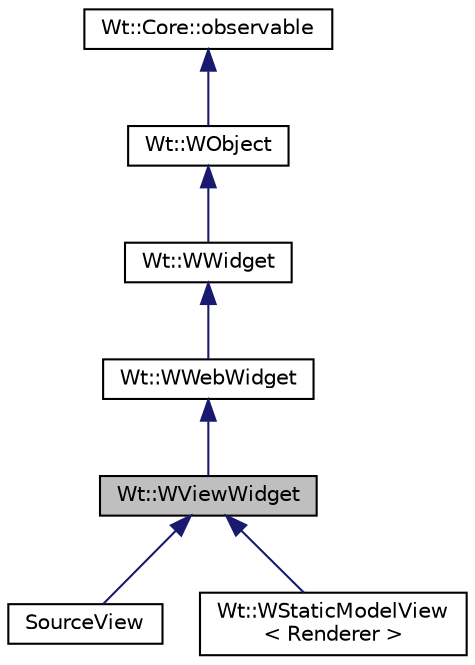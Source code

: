 digraph "Wt::WViewWidget"
{
 // LATEX_PDF_SIZE
  edge [fontname="Helvetica",fontsize="10",labelfontname="Helvetica",labelfontsize="10"];
  node [fontname="Helvetica",fontsize="10",shape=record];
  Node1 [label="Wt::WViewWidget",height=0.2,width=0.4,color="black", fillcolor="grey75", style="filled", fontcolor="black",tooltip="An abstract base class for an MVC view that is rendered using a widget."];
  Node2 -> Node1 [dir="back",color="midnightblue",fontsize="10",style="solid"];
  Node2 [label="Wt::WWebWidget",height=0.2,width=0.4,color="black", fillcolor="white", style="filled",URL="$classWt_1_1WWebWidget.html",tooltip="A base class for widgets with an HTML counterpart."];
  Node3 -> Node2 [dir="back",color="midnightblue",fontsize="10",style="solid"];
  Node3 [label="Wt::WWidget",height=0.2,width=0.4,color="black", fillcolor="white", style="filled",URL="$classWt_1_1WWidget.html",tooltip="The abstract base class for a user-interface component."];
  Node4 -> Node3 [dir="back",color="midnightblue",fontsize="10",style="solid"];
  Node4 [label="Wt::WObject",height=0.2,width=0.4,color="black", fillcolor="white", style="filled",URL="$classWt_1_1WObject.html",tooltip="A base class for objects that participate in the signal/slot system."];
  Node5 -> Node4 [dir="back",color="midnightblue",fontsize="10",style="solid"];
  Node5 [label="Wt::Core::observable",height=0.2,width=0.4,color="black", fillcolor="white", style="filled",URL="$classWt_1_1Core_1_1observable.html",tooltip="A base class for objects whose life-time can be tracked."];
  Node1 -> Node6 [dir="back",color="midnightblue",fontsize="10",style="solid"];
  Node6 [label="SourceView",height=0.2,width=0.4,color="black", fillcolor="white", style="filled",URL="$classSourceView.html",tooltip="View class for source code."];
  Node1 -> Node7 [dir="back",color="midnightblue",fontsize="10",style="solid"];
  Node7 [label="Wt::WStaticModelView\l\< Renderer \>",height=0.2,width=0.4,color="black", fillcolor="white", style="filled",URL="$classWt_1_1WStaticModelView.html",tooltip="A widget that implements a view for a non-changing model."];
}
